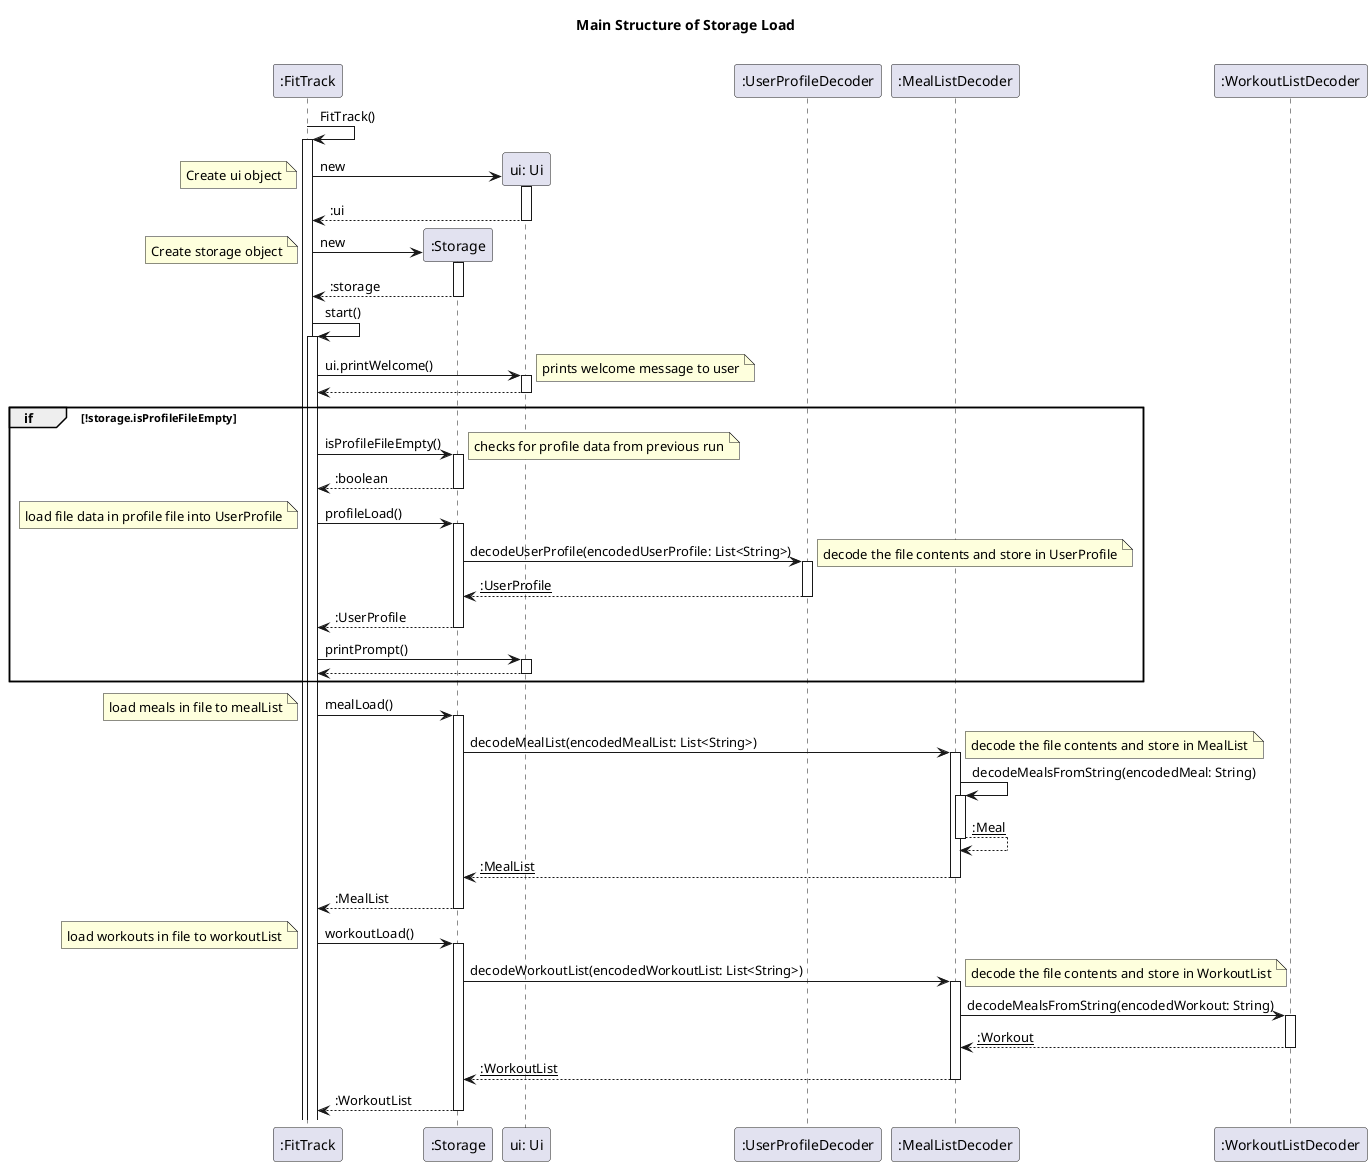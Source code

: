 @startuml
title Main Structure of Storage Load\n

participant ":FitTrack" as main
participant ":Storage" as storage
participant "ui: Ui" as ui
participant ":UserProfileDecoder" as pDecoder
participant ":MealListDecoder" as mDecoder
participant ":WorkoutListDecoder" as wDecoder

main -> main ++: FitTrack()

create ui
main-> ui ++: new
note left: Create ui object
return :ui

create storage
main -> storage ++: new
note left: Create storage object
return :storage

main -> main ++: start()
main -> ui ++: ui.printWelcome()
note right: prints welcome message to user
return

group if [!storage.isProfileFileEmpty]
    main -> storage ++: isProfileFileEmpty()
    note right: checks for profile data from previous run
    return :boolean

    main -> storage ++: profileLoad()
    note left: load file data in profile file into UserProfile
    storage -> pDecoder ++: decodeUserProfile(encodedUserProfile: List<String>)
    note right: decode the file contents and store in UserProfile
    return __:UserProfile__
    return :UserProfile

    main -> ui ++: printPrompt()
    return
end

main -> storage ++: mealLoad()
note left: load meals in file to mealList
storage -> mDecoder ++: decodeMealList(encodedMealList: List<String>)
note right: decode the file contents and store in MealList
mDecoder -> mDecoder ++: decodeMealsFromString(encodedMeal: String)
return __:Meal__
return __:MealList__
return :MealList

main -> storage ++: workoutLoad()
note left: load workouts in file to workoutList
storage -> mDecoder ++: decodeWorkoutList(encodedWorkoutList: List<String>)
note right: decode the file contents and store in WorkoutList
mDecoder -> wDecoder ++: decodeMealsFromString(encodedWorkout: String)
return __:Workout__
return __:WorkoutList__
return :WorkoutList

@enduml